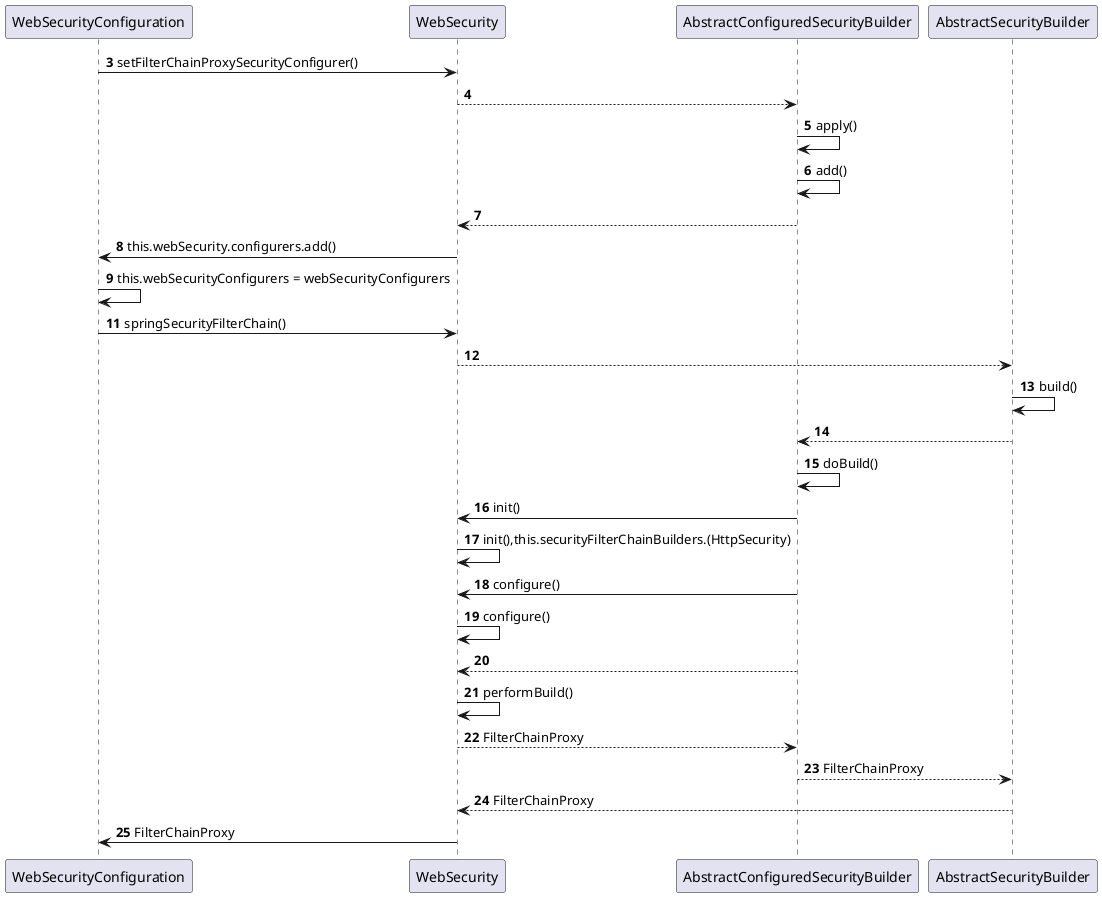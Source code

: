 @startuml springSecurity
autonumber 3
WebSecurityConfiguration -> WebSecurity: setFilterChainProxySecurityConfigurer()
WebSecurity --> AbstractConfiguredSecurityBuilder: 
AbstractConfiguredSecurityBuilder -> AbstractConfiguredSecurityBuilder: apply()
AbstractConfiguredSecurityBuilder -> AbstractConfiguredSecurityBuilder: add()
AbstractConfiguredSecurityBuilder --> WebSecurity: 
WebSecurity -> WebSecurityConfiguration: this.webSecurity.configurers.add()
WebSecurityConfiguration -> WebSecurityConfiguration: this.webSecurityConfigurers = webSecurityConfigurers
autonumber 11
WebSecurityConfiguration -> WebSecurity: springSecurityFilterChain()
WebSecurity --> AbstractSecurityBuilder: 
AbstractSecurityBuilder -> AbstractSecurityBuilder: build()
AbstractSecurityBuilder --> AbstractConfiguredSecurityBuilder:
AbstractConfiguredSecurityBuilder -> AbstractConfiguredSecurityBuilder: doBuild()
AbstractConfiguredSecurityBuilder -> WebSecurity: init()
WebSecurity -> WebSecurity: init(),this.securityFilterChainBuilders.(HttpSecurity)
AbstractConfiguredSecurityBuilder -> WebSecurity: configure()
WebSecurity -> WebSecurity: configure()
AbstractConfiguredSecurityBuilder --> WebSecurity:
WebSecurity -> WebSecurity: performBuild()
WebSecurity --> AbstractConfiguredSecurityBuilder: FilterChainProxy
AbstractConfiguredSecurityBuilder --> AbstractSecurityBuilder: FilterChainProxy
AbstractSecurityBuilder --> WebSecurity: FilterChainProxy
WebSecurity -> WebSecurityConfiguration: FilterChainProxy
@enduml